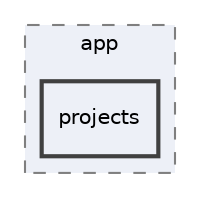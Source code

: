 digraph "/sam/repos/open-source/fmtm/src/backend/app/projects"
{
 // LATEX_PDF_SIZE
  edge [fontname="Helvetica",fontsize="10",labelfontname="Helvetica",labelfontsize="10"];
  node [fontname="Helvetica",fontsize="10",shape=record];
  compound=true
  subgraph clusterdir_83c7eb4aad812b981700cf0adce5b6de {
    graph [ bgcolor="#edf0f7", pencolor="grey50", style="filled,dashed,", label="app", fontname="Helvetica", fontsize="10", URL="dir_83c7eb4aad812b981700cf0adce5b6de.html"]
  dir_436f26b891d4af2ccc6c41e5d8c849c4 [shape=box, label="projects", style="filled,bold,", fillcolor="#edf0f7", color="grey25", URL="dir_436f26b891d4af2ccc6c41e5d8c849c4.html"];
  }
}
